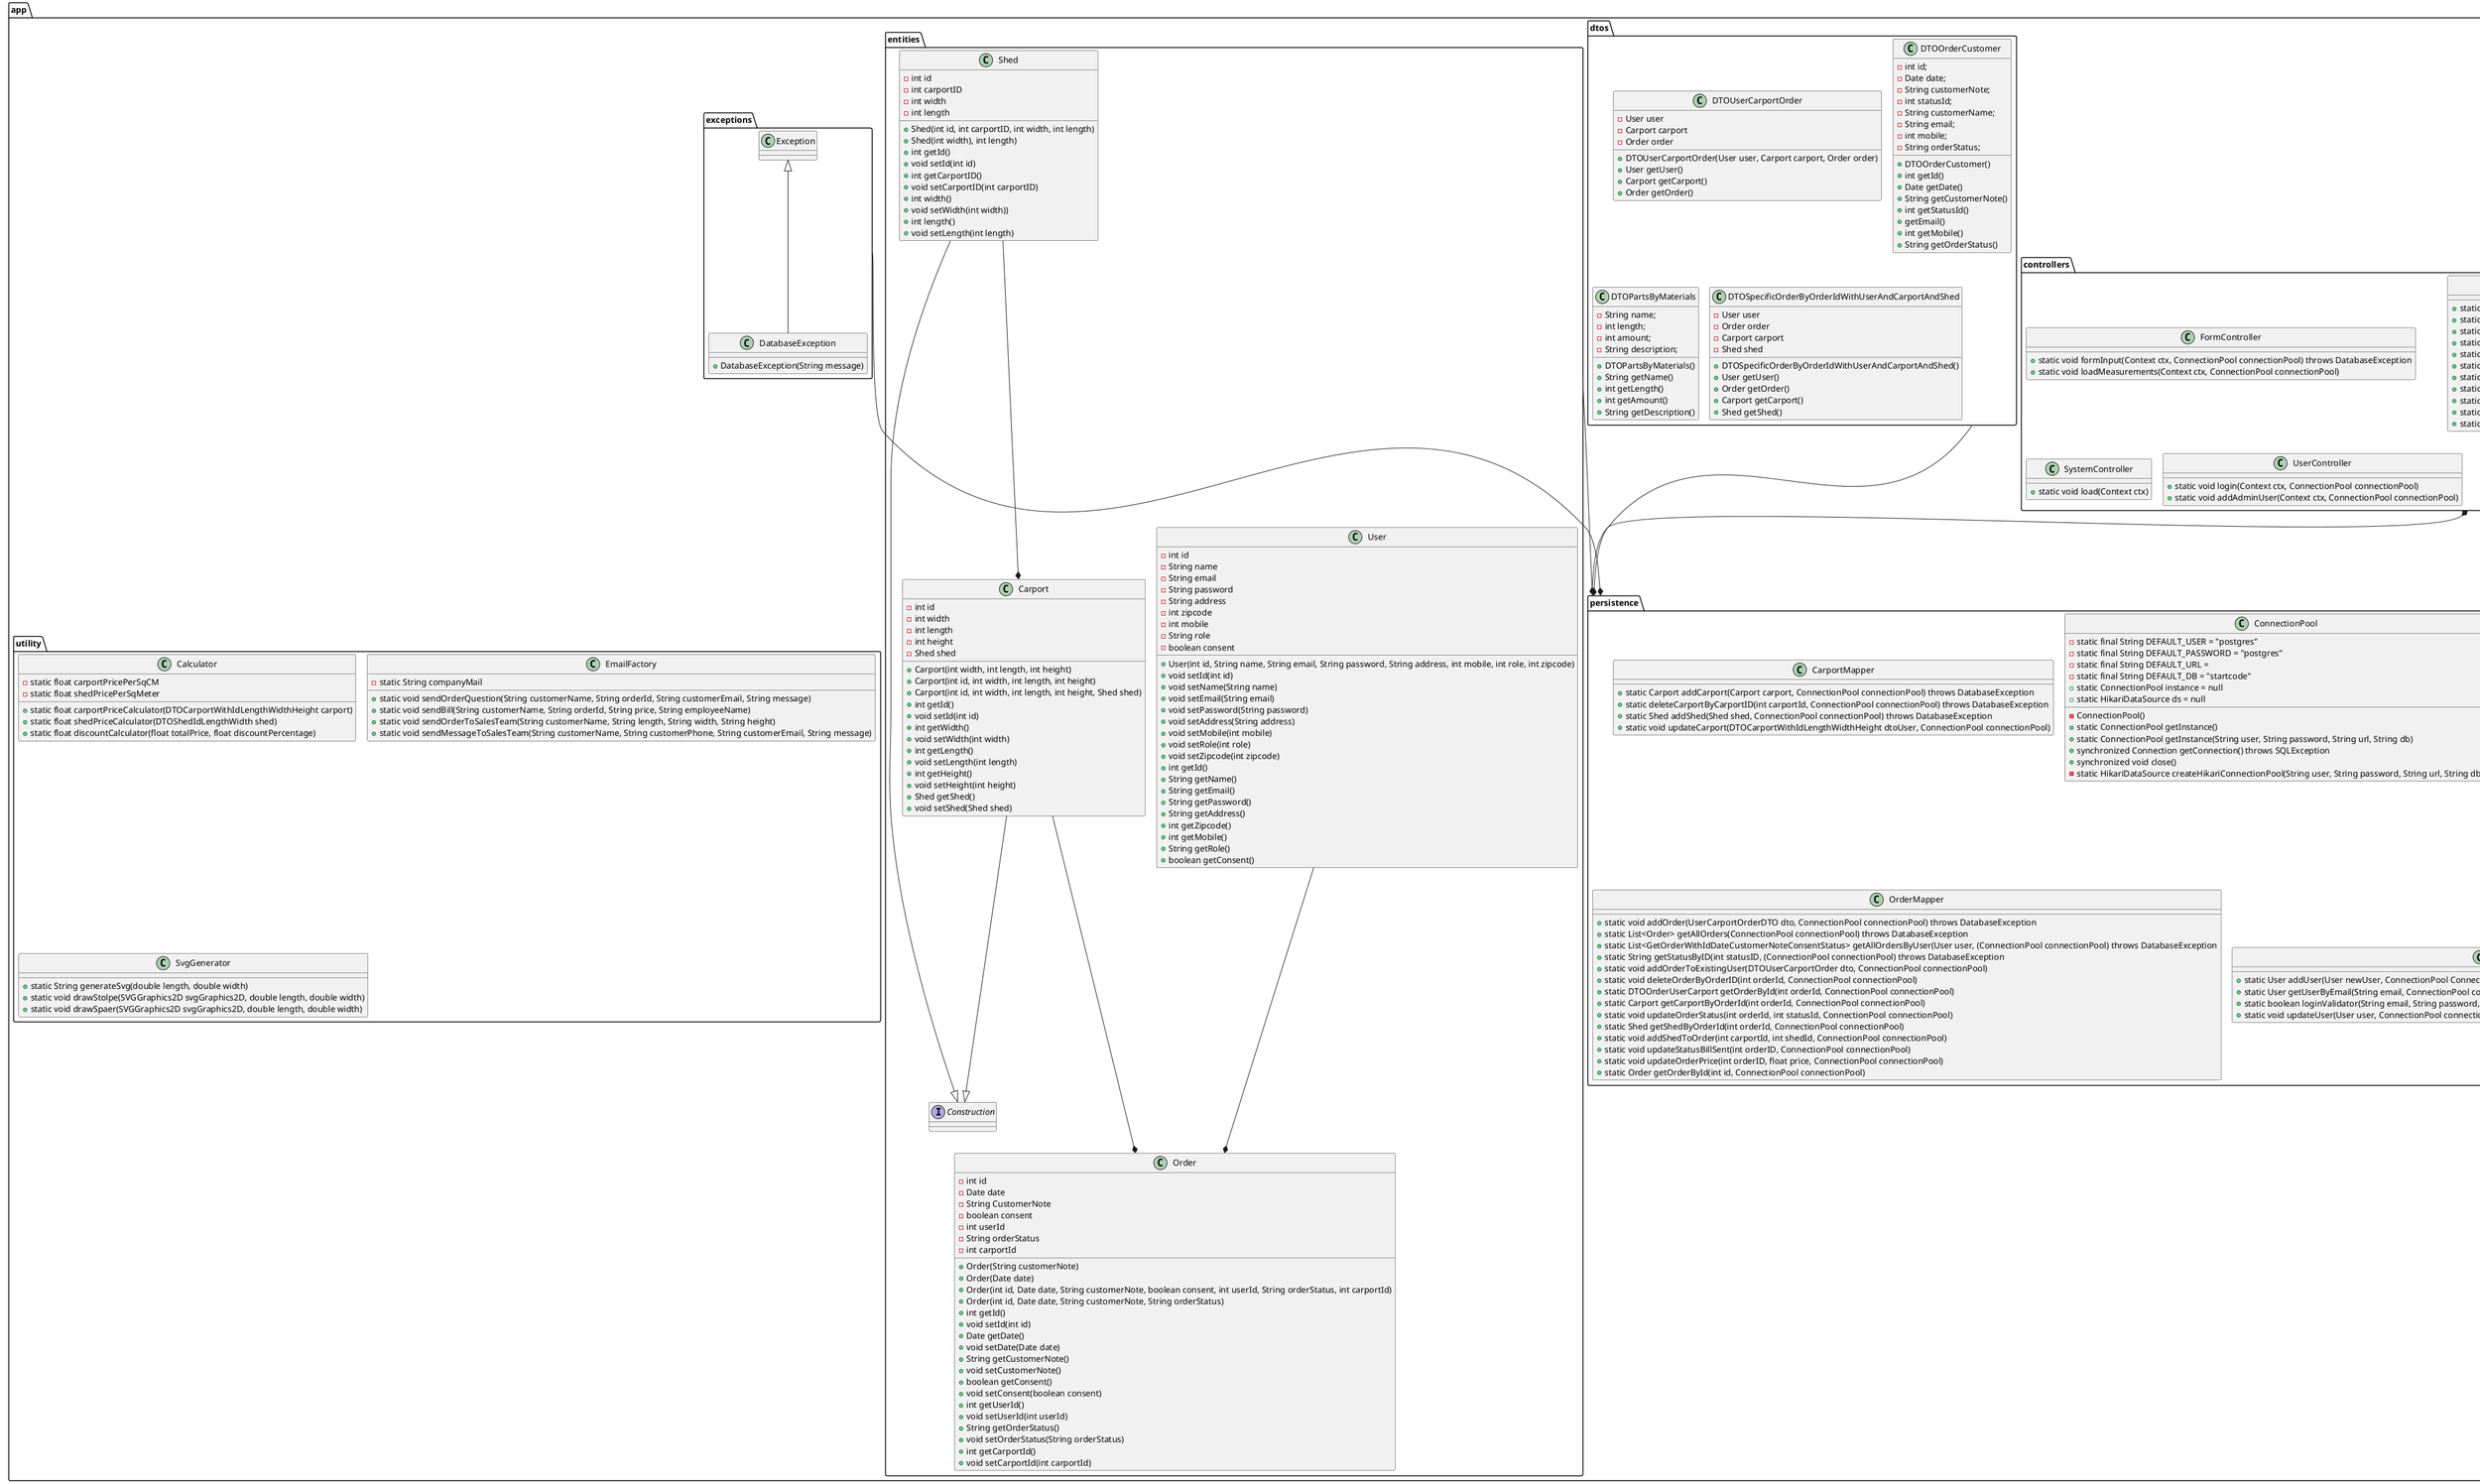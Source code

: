 @startuml
'https://plantuml.com/class-diagram
package app {

class Main {
    - static final String USER = "postgres"
    - static final String PASSWORD = "postgres"
    - static final String URL = "jdbc:postgresql://localhost:5432/%s?currentSchema=public"
    - static final String DB = "fogs_carport"

    - static final ConnectionPool connectionpool = ConnectionPool.getInstance(USER, PASSWORD, URL, DB)

    + static void main(String[] args)
}

package config {
class ThymeleafConfig{
    + static TemplateEngine templateEngine()
}
}

package controllers {
class FormController{
    + static void formInput(Context ctx, ConnectionPool connectionPool) throws DatabaseException
    + static void loadMeasurements(Context ctx, ConnectionPool connectionPool)
}

class OrderController{
    + static boolean deleteOrder(Context ctx, ConnectionPool connectionPool) throws DatabaseException
    + static void getAllOrders(Context ctx, (ConnectionPool ConnectionPool) throws DatabaseException
    + static void getSpecificOrder(Context ctx, ConnectionPool connectionPool)
    + static void updateOrderStatus(Context ctx, ConnectionPool connectionPool)
    + static void updateOrderUser(Context ctx, ConnectionPool connectionPool)
    + static void updateCarport(Context ctx, ConnectionPool connectionPool)
    + static void updateShed(Context ctx, ConnectionPool connectionPool)
    + static void addShed(Context ctx, ConnectionPool connectionPool)
    + static void orderContact(Context ctx)
    + static void sendBill(Context ctx, ConnectionPool connectionPool)
    + static void changePriceManually(Context ctx, ConnectionPool connectionPool)
}

class SystemController{
    + static void load(Context ctx)
}

class UserController{
    + static void login(Context ctx, ConnectionPool connectionPool)
    + static void addAdminUser(Context ctx, ConnectionPool connectionPool)
}
}

package dtos {
class DTOUserCarportOrder {
    - User user
    - Carport carport
    - Order order

    + DTOUserCarportOrder(User user, Carport carport, Order order)
    + User getUser()
    + Carport getCarport()
    + Order getOrder()
}
class DTOOrderCustomer {
    - int id;
    - Date date;
    - String customerNote;
    - int statusId;
    - String customerName;
    - String email;
    - int mobile;
    - String orderStatus;

    + DTOOrderCustomer()
    + int getId()
    + Date getDate()
    + String getCustomerNote()
    + int getStatusId()
    + getEmail()
    + int getMobile()
    + String getOrderStatus()
}
class DTOPartsByMaterials {
    - String name;
    - int length;
    - int amount;
    - String description;

    + DTOPartsByMaterials()
    + String getName()
    + int getLength()
    + int getAmount()
    + String getDescription()
}
class DTOSpecificOrderByOrderIdWithUserAndCarportAndShed {
    - User user
    - Order order
    - Carport carport
    - Shed shed

    + DTOSpecificOrderByOrderIdWithUserAndCarportAndShed()
    + User getUser()
    + Order getOrder()
    + Carport getCarport()
    + Shed getShed()
}
}

package entities {
class User {
    - int id
    - String name
    - String email
    - String password
    - String address
    - int zipcode
    - int mobile
    - String role
    - boolean consent

    + User(int id, String name, String email, String password, String address, int mobile, int role, int zipcode)
    + void setId(int id)
    + void setName(String name)
    + void setEmail(String email)
    + void setPassword(String password)
    + void setAddress(String address)
    + void setMobile(int mobile)
    + void setRole(int role)
    + void setZipcode(int zipcode)
    + int getId()
    + String getName()
    + String getEmail()
    + String getPassword()
    + String getAddress()
    + int getZipcode()
    + int getMobile()
    + String getRole()
    + boolean getConsent()
}

interface Construction {}

class Shed {
    - int id
    - int carportID
    - int width
    - int length

    + Shed(int id, int carportID, int width, int length)
    + Shed(int width), int length)
    + int getId()
    + void setId(int id)
    + int getCarportID()
    + void setCarportID(int carportID)
    + int width()
    + void setWidth(int width))
    + int length()
    + void setLength(int length)
}

class Carport {
    - int id
    - int width
    - int length
    - int height
    - Shed shed

    + Carport(int width, int length, int height)
    + Carport(int id, int width, int length, int height)
    + Carport(int id, int width, int length, int height, Shed shed)
    + int getId()
    + void setId(int id)
    + int getWidth()
    + void setWidth(int width)
    + int getLength()
    + void setLength(int length)
    + int getHeight()
    + void setHeight(int height)
    + Shed getShed()
    + void setShed(Shed shed)
}

class Order{
    - int id
    - Date date
    - String CustomerNote
    - boolean consent
    - int userId
    - String orderStatus
    - int carportId

    + Order(String customerNote)
    + Order(Date date)
    + Order(int id, Date date, String customerNote, boolean consent, int userId, String orderStatus, int carportId)
    + Order(int id, Date date, String customerNote, String orderStatus)
    + int getId()
    + void setId(int id)
    + Date getDate()
    + void setDate(Date date)
    + String getCustomerNote()
    + void setCustomerNote()
    + boolean getConsent()
    + void setConsent(boolean consent)
    + int getUserId()
    + void setUserId(int userId)
    + String getOrderStatus()
    + void setOrderStatus(String orderStatus)
    + int getCarportId()
    + void setCarportId(int carportId)


}

'Connections
Shed ----* Carport
Carport ----* Order
User ----* Order
Shed ---|> Construction
Carport ---|> Construction
}

package exceptions {
class DatabaseException extends Exception{
    + DatabaseException(String message)
}
}

package persistence {

class CarportMapper{
    + static Carport addCarport(Carport carport, ConnectionPool connectionPool) throws DatabaseException
    + static deleteCarportByCarportID(int carportId, ConnectionPool connectionPool) throws DatabaseException
    + static Shed addShed(Shed shed, ConnectionPool connectionPool) throws DatabaseException
    + static void updateCarport(DTOCarportWithIdLengthWidthHeight dtoUser, ConnectionPool connectionPool)
}

class ConnectionPool{
    - static final String DEFAULT_USER = "postgres"
    - static final String DEFAULT_PASSWORD = "postgres"
    - static final String DEFAULT_URL =
    - static final String DEFAULT_DB = "startcode"
    + static ConnectionPool instance = null
    + static HikariDataSource ds = null
    - ConnectionPool()
    + static ConnectionPool getInstance()
    + static ConnectionPool getInstance(String user, String password, String url, String db)
    + synchronized Connection getConnection() throws SQLException
    + synchronized void close()
    - static HikariDataSource createHikariConnectionPool(String user, String password, String url, String db)
}

class MeasurementMapper{
    + static List<Integer> getAllLengths(ConnectionPool connectionPool) throws DatabaseException
    + static List<Integer> getAllWidths(ConnectionPool ConnectionPool) throws DatabaseException
    + static List<Integer> getAllHeights(ConnectionPool ConnectionPool) throws DatabaseException
}

class OrderMapper{
    + static void addOrder(UserCarportOrderDTO dto, ConnectionPool connectionPool) throws DatabaseException
    + static List<Order> getAllOrders(ConnectionPool connectionPool) throws DatabaseException
    + static List<GetOrderWithIdDateCustomerNoteConsentStatus> getAllOrdersByUser(User user, (ConnectionPool connectionPool) throws DatabaseException
    + static String getStatusByID(int statusID, (ConnectionPool connectionPool) throws DatabaseException
    + static void addOrderToExistingUser(DTOUserCarportOrder dto, ConnectionPool connectionPool)
    + static void deleteOrderByOrderID(int orderId, ConnectionPool connectionPool)
    + static DTOOrderUserCarport getOrderById(int orderId, ConnectionPool connectionPool)
    + static Carport getCarportByOrderId(int orderId, ConnectionPool connectionPool)
    + static void updateOrderStatus(int orderId, int statusId, ConnectionPool connectionPool)
    + static Shed getShedByOrderId(int orderId, ConnectionPool connectionPool)
    + static void addShedToOrder(int carportId, int shedId, ConnectionPool connectionPool)
    + static void updateStatusBillSent(int orderID, ConnectionPool connectionPool)
    + static void updateOrderPrice(int orderID, float price, ConnectionPool connectionPool)
    + static Order getOrderById(int id, ConnectionPool connectionPool)
}

class UserMapper{
    + static User addUser(User newUser, ConnectionPool ConnectionPool) throws DatabaseException
    + static User getUserByEmail(String email, ConnectionPool connectionPool) throws DatabaseException
    + static boolean loginValidator(String email, String password, ConnectionPool connectionPool) throws DatabaseException, SQLException
    + static void updateUser(User user, ConnectionPool connectionPool)
}
}

'Connections
exceptions ----* persistence
dtos ----* persistence
entities ----* persistence
persistence ----* controllers
config ----* Main
controllers ----* Main

package utility {
class Calculator {
    - static float carportPricePerSqCM
    - static float shedPricePerSqMeter

    + static float carportPriceCalculator(DTOCarportWithIdLengthWidthHeight carport)
    + static float shedPriceCalculator(DTOShedIdLengthWidth shed)
    + static float discountCalculator(float totalPrice, float discountPercentage)
}
class EmailFactory {
    - static String companyMail

    + static void sendOrderQuestion(String customerName, String orderId, String customerEmail, String message)
    + static void sendBill(String customerName, String orderId, String price, String employeeName)
    + static void sendOrderToSalesTeam(String customerName, String length, String width, String height)
    + static void sendMessageToSalesTeam(String customerName, String customerPhone, String customerEmail, String message)
}
class SvgGenerator {
    + static String generateSvg(double length, double width)
    + static void drawStolpe(SVGGraphics2D svgGraphics2D, double length, double width)
    + static void drawSpaer(SVGGraphics2D svgGraphics2D, double length, double width)
}
}

}
!pragma layout smetana
@enduml